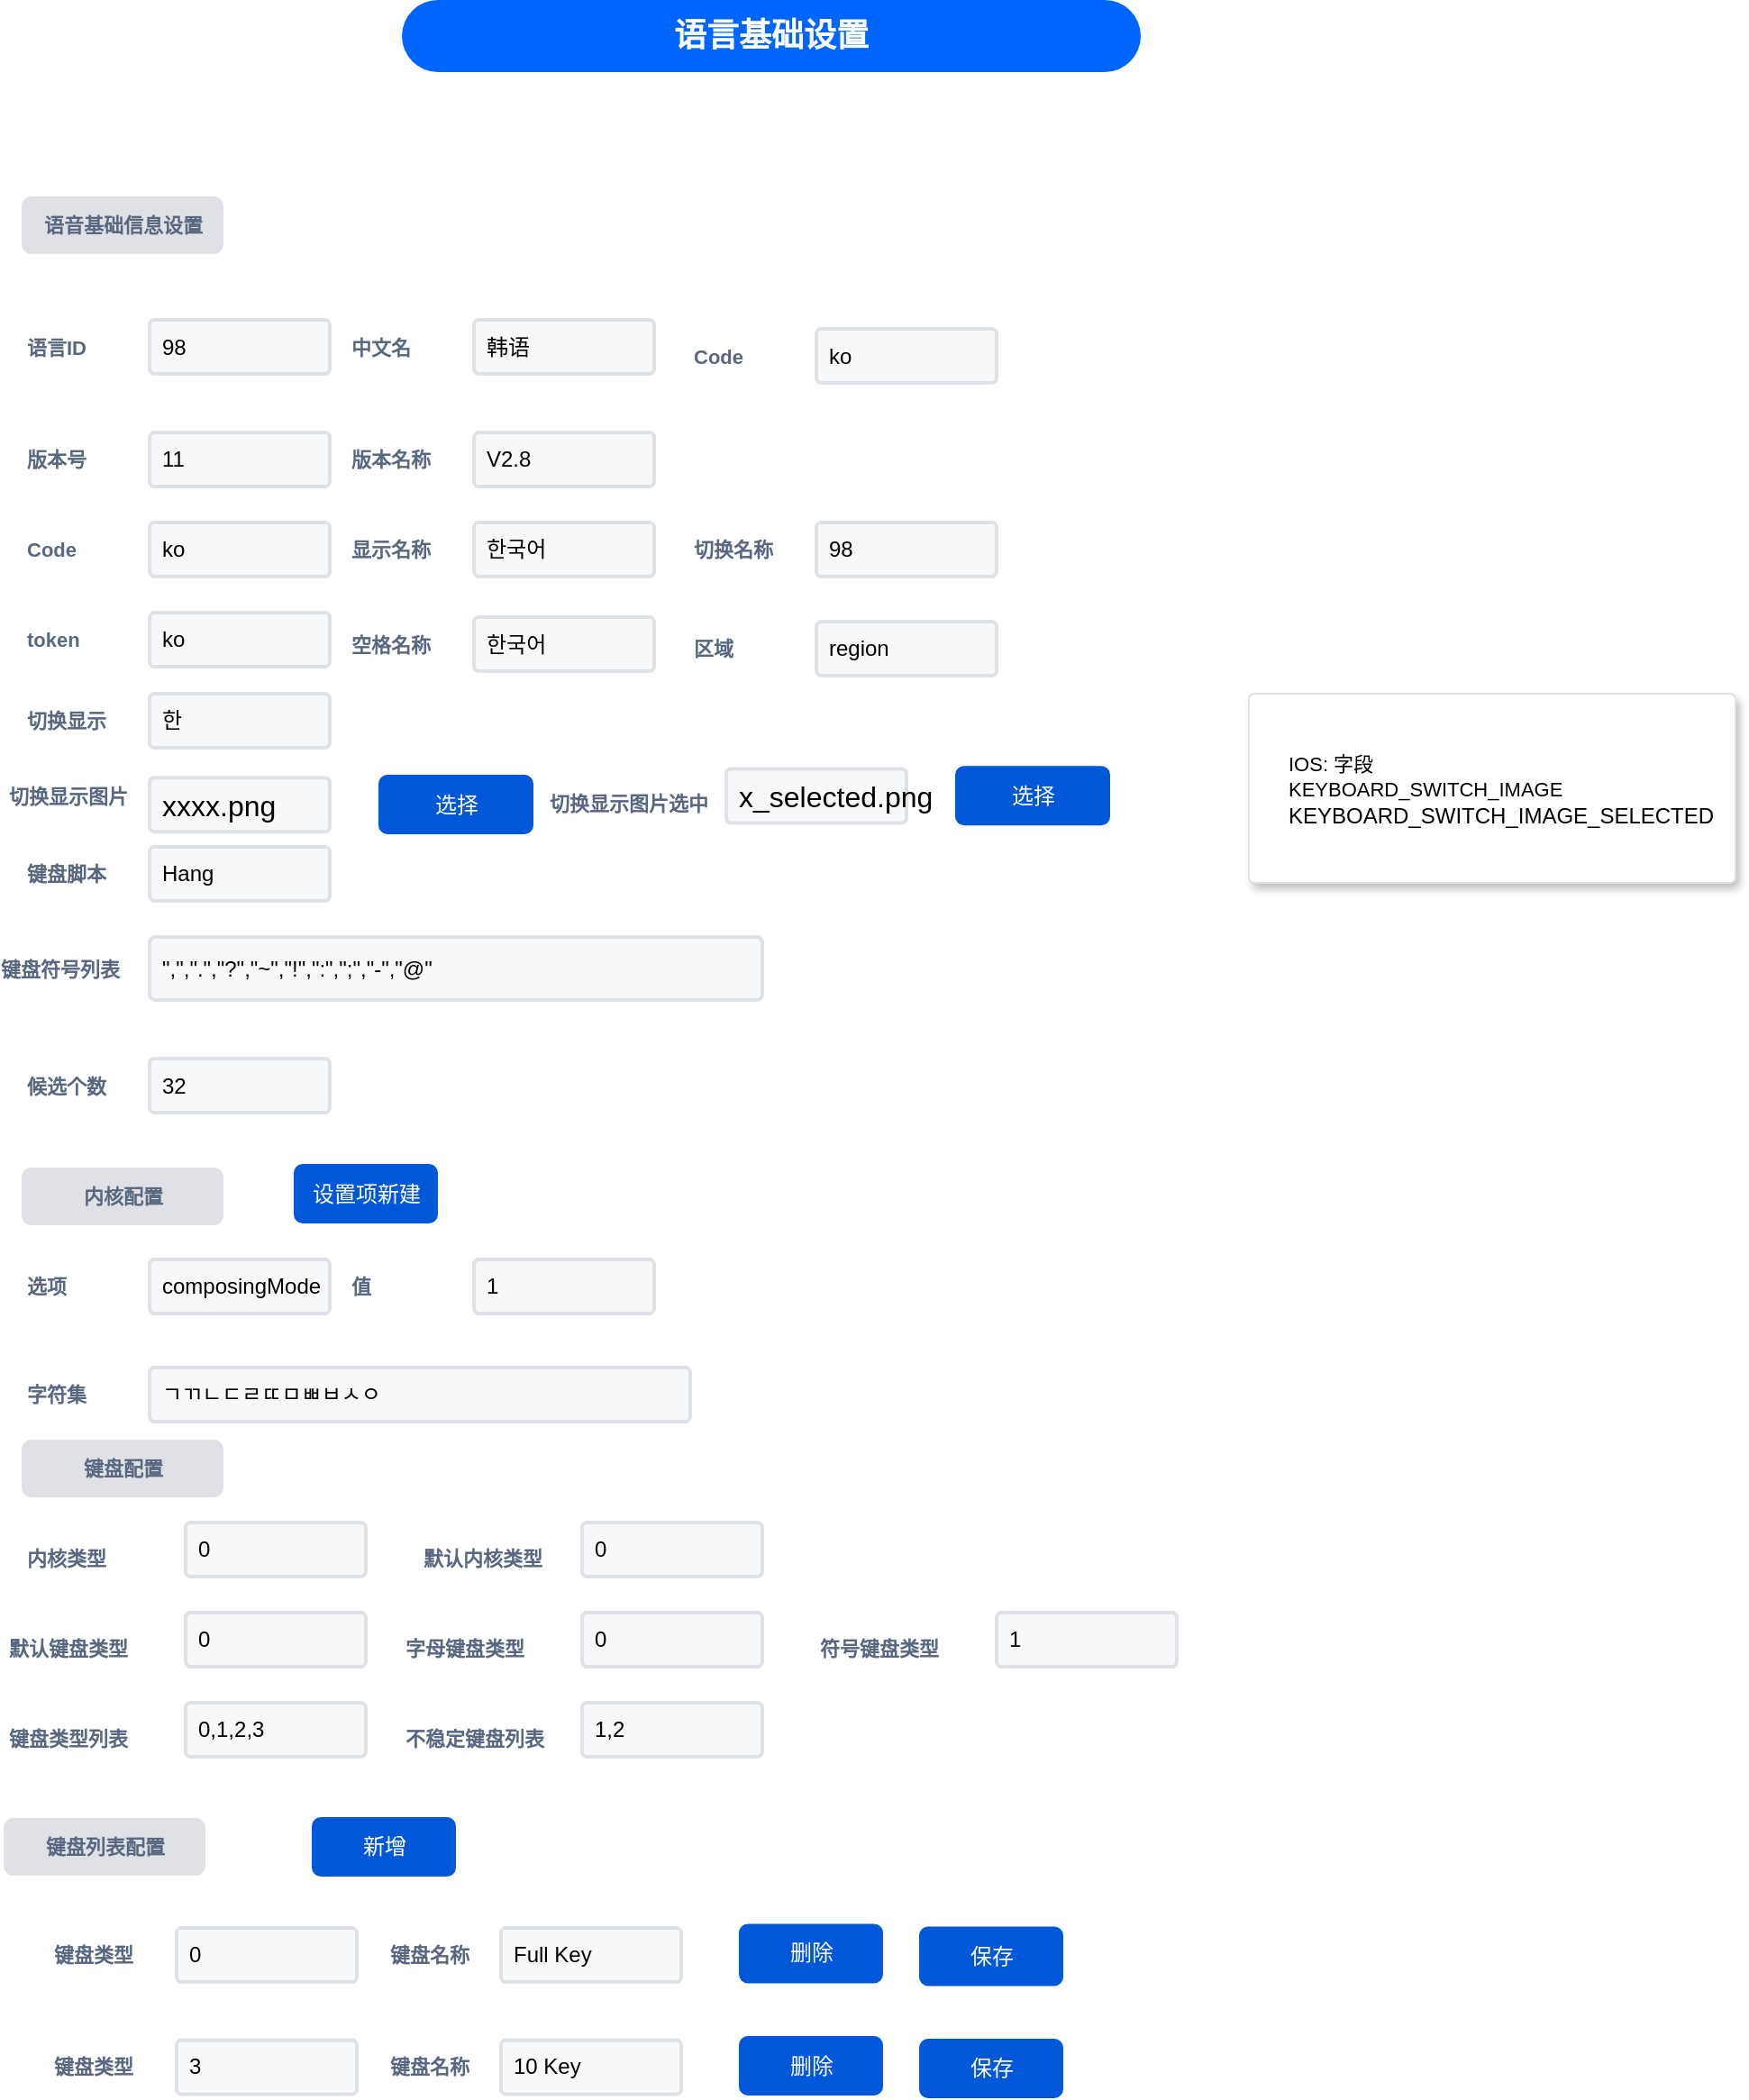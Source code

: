 <mxfile version="12.4.3" type="github" pages="1">
  <diagram id="9MN-6Ym-kLOUf6tvWToS" name="第 1 页">
    <mxGraphModel dx="1124" dy="572" grid="1" gridSize="10" guides="1" tooltips="1" connect="1" arrows="1" fold="1" page="1" pageScale="1" pageWidth="2339" pageHeight="3300" math="0" shadow="0">
      <root>
        <mxCell id="0"/>
        <mxCell id="1" parent="0"/>
        <mxCell id="dzB3Clg9ve9drLu7Sz4O-17" value="语言ID" style="fillColor=none;strokeColor=none;html=1;fontSize=11;fontStyle=0;align=left;fontColor=#596780;fontStyle=1;fontSize=11" parent="1" vertex="1">
          <mxGeometry x="50" y="202.5" width="60" height="20" as="geometry"/>
        </mxCell>
        <mxCell id="dzB3Clg9ve9drLu7Sz4O-18" value="98" style="rounded=1;arcSize=9;fillColor=#F7F8F9;align=left;spacingLeft=5;strokeColor=#DEE1E6;html=1;strokeWidth=2;fontSize=12" parent="1" vertex="1">
          <mxGeometry x="120" y="197.5" width="100" height="30" as="geometry"/>
        </mxCell>
        <mxCell id="dzB3Clg9ve9drLu7Sz4O-19" value="中文名" style="fillColor=none;strokeColor=none;html=1;fontSize=11;fontStyle=0;align=left;fontColor=#596780;fontStyle=1;fontSize=11" parent="1" vertex="1">
          <mxGeometry x="230" y="202.5" width="60" height="20" as="geometry"/>
        </mxCell>
        <mxCell id="dzB3Clg9ve9drLu7Sz4O-20" value="韩语" style="rounded=1;arcSize=9;fillColor=#F7F8F9;align=left;spacingLeft=5;strokeColor=#DEE1E6;html=1;strokeWidth=2;fontSize=12" parent="1" vertex="1">
          <mxGeometry x="300" y="197.5" width="100" height="30" as="geometry"/>
        </mxCell>
        <mxCell id="dzB3Clg9ve9drLu7Sz4O-21" value="区域" style="fillColor=none;strokeColor=none;html=1;fontSize=11;fontStyle=0;align=left;fontColor=#596780;fontStyle=1;fontSize=11" parent="1" vertex="1">
          <mxGeometry x="420" y="370" width="60" height="20" as="geometry"/>
        </mxCell>
        <mxCell id="dzB3Clg9ve9drLu7Sz4O-22" value="region" style="rounded=1;arcSize=9;fillColor=#F7F8F9;align=left;spacingLeft=5;strokeColor=#DEE1E6;html=1;strokeWidth=2;fontSize=12" parent="1" vertex="1">
          <mxGeometry x="490" y="365" width="100" height="30" as="geometry"/>
        </mxCell>
        <mxCell id="dzB3Clg9ve9drLu7Sz4O-23" value="版本号" style="fillColor=none;strokeColor=none;html=1;fontSize=11;fontStyle=0;align=left;fontColor=#596780;fontStyle=1;fontSize=11" parent="1" vertex="1">
          <mxGeometry x="50" y="265" width="60" height="20" as="geometry"/>
        </mxCell>
        <mxCell id="dzB3Clg9ve9drLu7Sz4O-24" value="11" style="rounded=1;arcSize=9;fillColor=#F7F8F9;align=left;spacingLeft=5;strokeColor=#DEE1E6;html=1;strokeWidth=2;fontSize=12" parent="1" vertex="1">
          <mxGeometry x="120" y="260" width="100" height="30" as="geometry"/>
        </mxCell>
        <mxCell id="dzB3Clg9ve9drLu7Sz4O-25" value="版本名称" style="fillColor=none;strokeColor=none;html=1;fontSize=11;fontStyle=0;align=left;fontColor=#596780;fontStyle=1;fontSize=11" parent="1" vertex="1">
          <mxGeometry x="230" y="265" width="60" height="20" as="geometry"/>
        </mxCell>
        <mxCell id="dzB3Clg9ve9drLu7Sz4O-26" value="V2.8" style="rounded=1;arcSize=9;fillColor=#F7F8F9;align=left;spacingLeft=5;strokeColor=#DEE1E6;html=1;strokeWidth=2;fontSize=12" parent="1" vertex="1">
          <mxGeometry x="300" y="260" width="100" height="30" as="geometry"/>
        </mxCell>
        <mxCell id="dzB3Clg9ve9drLu7Sz4O-27" value="选项" style="fillColor=none;strokeColor=none;html=1;fontSize=11;fontStyle=0;align=left;fontColor=#596780;fontStyle=1;fontSize=11" parent="1" vertex="1">
          <mxGeometry x="50" y="724" width="60" height="20" as="geometry"/>
        </mxCell>
        <mxCell id="dzB3Clg9ve9drLu7Sz4O-28" value="composingMode" style="rounded=1;arcSize=9;fillColor=#F7F8F9;align=left;spacingLeft=5;strokeColor=#DEE1E6;html=1;strokeWidth=2;fontSize=12" parent="1" vertex="1">
          <mxGeometry x="120" y="719" width="100" height="30" as="geometry"/>
        </mxCell>
        <mxCell id="dzB3Clg9ve9drLu7Sz4O-29" value="Code" style="fillColor=none;strokeColor=none;html=1;fontSize=11;fontStyle=0;align=left;fontColor=#596780;fontStyle=1;fontSize=11" parent="1" vertex="1">
          <mxGeometry x="50" y="315" width="60" height="20" as="geometry"/>
        </mxCell>
        <mxCell id="dzB3Clg9ve9drLu7Sz4O-30" value="ko" style="rounded=1;arcSize=9;fillColor=#F7F8F9;align=left;spacingLeft=5;strokeColor=#DEE1E6;html=1;strokeWidth=2;fontSize=12" parent="1" vertex="1">
          <mxGeometry x="120" y="310" width="100" height="30" as="geometry"/>
        </mxCell>
        <mxCell id="dzB3Clg9ve9drLu7Sz4O-31" value="显示名称" style="fillColor=none;strokeColor=none;html=1;fontSize=11;fontStyle=0;align=left;fontColor=#596780;fontStyle=1;fontSize=11" parent="1" vertex="1">
          <mxGeometry x="230" y="315" width="60" height="20" as="geometry"/>
        </mxCell>
        <mxCell id="dzB3Clg9ve9drLu7Sz4O-32" value="한국어" style="rounded=1;arcSize=9;fillColor=#F7F8F9;align=left;spacingLeft=5;strokeColor=#DEE1E6;html=1;strokeWidth=2;fontSize=12" parent="1" vertex="1">
          <mxGeometry x="300" y="310" width="100" height="30" as="geometry"/>
        </mxCell>
        <mxCell id="dzB3Clg9ve9drLu7Sz4O-33" value="切换名称" style="fillColor=none;strokeColor=none;html=1;fontSize=11;fontStyle=0;align=left;fontColor=#596780;fontStyle=1;fontSize=11" parent="1" vertex="1">
          <mxGeometry x="420" y="315" width="60" height="20" as="geometry"/>
        </mxCell>
        <mxCell id="dzB3Clg9ve9drLu7Sz4O-34" value="98" style="rounded=1;arcSize=9;fillColor=#F7F8F9;align=left;spacingLeft=5;strokeColor=#DEE1E6;html=1;strokeWidth=2;fontSize=12" parent="1" vertex="1">
          <mxGeometry x="490" y="310" width="100" height="30" as="geometry"/>
        </mxCell>
        <mxCell id="dzB3Clg9ve9drLu7Sz4O-35" value="token" style="fillColor=none;strokeColor=none;html=1;fontSize=11;fontStyle=0;align=left;fontColor=#596780;fontStyle=1;fontSize=11" parent="1" vertex="1">
          <mxGeometry x="50" y="365" width="60" height="20" as="geometry"/>
        </mxCell>
        <mxCell id="dzB3Clg9ve9drLu7Sz4O-36" value="ko" style="rounded=1;arcSize=9;fillColor=#F7F8F9;align=left;spacingLeft=5;strokeColor=#DEE1E6;html=1;strokeWidth=2;fontSize=12" parent="1" vertex="1">
          <mxGeometry x="120" y="360" width="100" height="30" as="geometry"/>
        </mxCell>
        <mxCell id="dzB3Clg9ve9drLu7Sz4O-37" value="候选个数" style="fillColor=none;strokeColor=none;html=1;fontSize=11;fontStyle=0;align=left;fontColor=#596780;fontStyle=1;fontSize=11" parent="1" vertex="1">
          <mxGeometry x="50" y="612.5" width="60" height="20" as="geometry"/>
        </mxCell>
        <mxCell id="dzB3Clg9ve9drLu7Sz4O-38" value="32" style="rounded=1;arcSize=9;fillColor=#F7F8F9;align=left;spacingLeft=5;strokeColor=#DEE1E6;html=1;strokeWidth=2;fontSize=12" parent="1" vertex="1">
          <mxGeometry x="120" y="607.5" width="100" height="30" as="geometry"/>
        </mxCell>
        <mxCell id="dzB3Clg9ve9drLu7Sz4O-39" value="字符集" style="fillColor=none;strokeColor=none;html=1;fontSize=11;fontStyle=0;align=left;fontColor=#596780;fontStyle=1;fontSize=11" parent="1" vertex="1">
          <mxGeometry x="50" y="784" width="60" height="20" as="geometry"/>
        </mxCell>
        <mxCell id="dzB3Clg9ve9drLu7Sz4O-40" value="ㄱㄲㄴㄷㄹㄸㅁㅃㅂㅅㅇ" style="rounded=1;arcSize=9;fillColor=#F7F8F9;align=left;spacingLeft=5;strokeColor=#DEE1E6;html=1;strokeWidth=2;fontSize=12" parent="1" vertex="1">
          <mxGeometry x="120" y="779" width="300" height="30" as="geometry"/>
        </mxCell>
        <mxCell id="dzB3Clg9ve9drLu7Sz4O-43" value="空格名称" style="fillColor=none;strokeColor=none;html=1;fontSize=11;fontStyle=0;align=left;fontColor=#596780;fontStyle=1;fontSize=11" parent="1" vertex="1">
          <mxGeometry x="230" y="367.5" width="60" height="20" as="geometry"/>
        </mxCell>
        <mxCell id="dzB3Clg9ve9drLu7Sz4O-44" value="한국어" style="rounded=1;arcSize=9;fillColor=#F7F8F9;align=left;spacingLeft=5;strokeColor=#DEE1E6;html=1;strokeWidth=2;fontSize=12" parent="1" vertex="1">
          <mxGeometry x="300" y="362.5" width="100" height="30" as="geometry"/>
        </mxCell>
        <mxCell id="dzB3Clg9ve9drLu7Sz4O-52" value="&lt;span style=&quot;color: rgb(89 , 103 , 128) ; font-size: 11px ; text-align: left&quot;&gt;语音基础信息设置&lt;/span&gt;" style="dashed=0;html=1;rounded=1;fillColor=#DFE1E6;strokeColor=#DFE1E6;fontSize=12;align=center;fontStyle=1;strokeWidth=2;fontColor=#42526E" parent="1" vertex="1">
          <mxGeometry x="50" y="130" width="110" height="30" as="geometry"/>
        </mxCell>
        <mxCell id="W4fFQJ_pMEOItKrzQJDj-1" value="语言基础设置" style="rounded=1;fillColor=#0065FF;strokeColor=none;html=1;fontColor=#ffffff;align=center;verticalAlign=middle;whiteSpace=wrap;fontSize=18;fontStyle=1;arcSize=50" parent="1" vertex="1">
          <mxGeometry x="260" y="20" width="410" height="40" as="geometry"/>
        </mxCell>
        <mxCell id="W4fFQJ_pMEOItKrzQJDj-2" value="Code" style="fillColor=none;strokeColor=none;html=1;fontSize=11;fontStyle=0;align=left;fontColor=#596780;fontStyle=1;fontSize=11" parent="1" vertex="1">
          <mxGeometry x="420" y="207.5" width="60" height="20" as="geometry"/>
        </mxCell>
        <mxCell id="W4fFQJ_pMEOItKrzQJDj-3" value="ko" style="rounded=1;arcSize=9;fillColor=#F7F8F9;align=left;spacingLeft=5;strokeColor=#DEE1E6;html=1;strokeWidth=2;fontSize=12" parent="1" vertex="1">
          <mxGeometry x="490" y="202.5" width="100" height="30" as="geometry"/>
        </mxCell>
        <mxCell id="W4fFQJ_pMEOItKrzQJDj-4" value="&lt;span style=&quot;color: rgb(89 , 103 , 128) ; font-size: 11px ; text-align: left&quot;&gt;内核配置&lt;/span&gt;" style="dashed=0;html=1;rounded=1;fillColor=#DFE1E6;strokeColor=#DFE1E6;fontSize=12;align=center;fontStyle=1;strokeWidth=2;fontColor=#42526E" parent="1" vertex="1">
          <mxGeometry x="50" y="669" width="110" height="30" as="geometry"/>
        </mxCell>
        <mxCell id="W4fFQJ_pMEOItKrzQJDj-5" value="设置项新建" style="rounded=1;fillColor=#0057D8;align=center;strokeColor=none;html=1;fontColor=#ffffff;fontSize=12" parent="1" vertex="1">
          <mxGeometry x="200" y="666" width="80" height="33" as="geometry"/>
        </mxCell>
        <mxCell id="W4fFQJ_pMEOItKrzQJDj-6" value="值" style="fillColor=none;strokeColor=none;html=1;fontSize=11;fontStyle=0;align=left;fontColor=#596780;fontStyle=1;fontSize=11" parent="1" vertex="1">
          <mxGeometry x="230" y="724" width="60" height="20" as="geometry"/>
        </mxCell>
        <mxCell id="W4fFQJ_pMEOItKrzQJDj-7" value="1" style="rounded=1;arcSize=9;fillColor=#F7F8F9;align=left;spacingLeft=5;strokeColor=#DEE1E6;html=1;strokeWidth=2;fontSize=12" parent="1" vertex="1">
          <mxGeometry x="300" y="719" width="100" height="30" as="geometry"/>
        </mxCell>
        <mxCell id="W4fFQJ_pMEOItKrzQJDj-8" value="删除" style="rounded=1;fillColor=#0057D8;align=center;strokeColor=none;html=1;fontColor=#ffffff;fontSize=12" parent="1" vertex="1">
          <mxGeometry x="447" y="1087.75" width="80" height="33" as="geometry"/>
        </mxCell>
        <mxCell id="W4fFQJ_pMEOItKrzQJDj-9" value="保存" style="rounded=1;fillColor=#0057D8;align=center;strokeColor=none;html=1;fontColor=#ffffff;fontSize=12" parent="1" vertex="1">
          <mxGeometry x="547" y="1089.25" width="80" height="33" as="geometry"/>
        </mxCell>
        <mxCell id="W4fFQJ_pMEOItKrzQJDj-10" value="切换显示" style="fillColor=none;strokeColor=none;html=1;fontSize=11;fontStyle=0;align=left;fontColor=#596780;fontStyle=1;fontSize=11" parent="1" vertex="1">
          <mxGeometry x="50" y="410" width="60" height="20" as="geometry"/>
        </mxCell>
        <mxCell id="W4fFQJ_pMEOItKrzQJDj-11" value="한" style="rounded=1;arcSize=9;fillColor=#F7F8F9;align=left;spacingLeft=5;strokeColor=#DEE1E6;html=1;strokeWidth=2;fontSize=12" parent="1" vertex="1">
          <mxGeometry x="120" y="405" width="100" height="30" as="geometry"/>
        </mxCell>
        <mxCell id="W4fFQJ_pMEOItKrzQJDj-12" value="键盘符号列表" style="fillColor=none;strokeColor=none;html=1;fontSize=11;fontStyle=0;align=center;fontColor=#596780;fontStyle=1;fontSize=11" parent="1" vertex="1">
          <mxGeometry x="40" y="547.5" width="60" height="20" as="geometry"/>
        </mxCell>
        <mxCell id="W4fFQJ_pMEOItKrzQJDj-13" value="&quot;,&quot;,&quot;.&quot;,&quot;?&quot;,&quot;~&quot;,&quot;!&quot;,&quot;:&quot;,&quot;;&quot;,&quot;-&quot;,&quot;@&quot;" style="rounded=1;arcSize=9;fillColor=#F7F8F9;align=left;spacingLeft=5;strokeColor=#DEE1E6;html=1;strokeWidth=2;fontSize=12" parent="1" vertex="1">
          <mxGeometry x="120" y="540" width="340" height="35" as="geometry"/>
        </mxCell>
        <mxCell id="qDUdfZj89LBZSTm4KEdZ-1" value="切换显示图片" style="fillColor=none;strokeColor=none;html=1;fontSize=11;fontStyle=0;align=left;fontColor=#596780;fontStyle=1;fontSize=11" vertex="1" parent="1">
          <mxGeometry x="40" y="451.6" width="60" height="20" as="geometry"/>
        </mxCell>
        <mxCell id="qDUdfZj89LBZSTm4KEdZ-2" value="&lt;span lang=&quot;EN-US&quot; style=&quot;font-size: 12.0pt&quot;&gt;xxxx.png&lt;/span&gt;" style="rounded=1;arcSize=9;fillColor=#F7F8F9;align=left;spacingLeft=5;strokeColor=#DEE1E6;html=1;strokeWidth=2;fontSize=12" vertex="1" parent="1">
          <mxGeometry x="120" y="451.6" width="100" height="30" as="geometry"/>
        </mxCell>
        <mxCell id="qDUdfZj89LBZSTm4KEdZ-3" value="选择" style="rounded=1;fillColor=#0057D8;align=center;strokeColor=none;html=1;fontColor=#ffffff;fontSize=12" vertex="1" parent="1">
          <mxGeometry x="247" y="450.0" width="86" height="33" as="geometry"/>
        </mxCell>
        <mxCell id="qDUdfZj89LBZSTm4KEdZ-4" value="&lt;font style=&quot;font-size: 11px&quot;&gt;IOS: 字段&lt;br&gt;&lt;span lang=&quot;EN-US&quot;&gt;KEYBOARD_SWITCH_IMAGE&lt;br&gt;&lt;/span&gt;&lt;/font&gt;KEYBOARD_SWITCH_IMAGE_SELECTED" style="rounded=1;arcSize=3;fillColor=#ffffff;strokeColor=#DFE1E5;strokeWidth=1;shadow=1;align=left;html=1;whiteSpace=wrap;spacingLeft=20;spacingRight=20;fontSize=12" vertex="1" parent="1">
          <mxGeometry x="730" y="405" width="270" height="105" as="geometry"/>
        </mxCell>
        <mxCell id="qDUdfZj89LBZSTm4KEdZ-6" value="键盘脚本" style="fillColor=none;strokeColor=none;html=1;fontSize=11;fontStyle=0;align=left;fontColor=#596780;fontStyle=1;fontSize=11" vertex="1" parent="1">
          <mxGeometry x="50" y="495" width="60" height="20" as="geometry"/>
        </mxCell>
        <mxCell id="qDUdfZj89LBZSTm4KEdZ-7" value="Hang" style="rounded=1;arcSize=9;fillColor=#F7F8F9;align=left;spacingLeft=5;strokeColor=#DEE1E6;html=1;strokeWidth=2;fontSize=12" vertex="1" parent="1">
          <mxGeometry x="120" y="490" width="100" height="30" as="geometry"/>
        </mxCell>
        <mxCell id="qDUdfZj89LBZSTm4KEdZ-8" value="&lt;span style=&quot;color: rgb(89 , 103 , 128) ; font-size: 11px ; text-align: left&quot;&gt;键盘配置&lt;/span&gt;" style="dashed=0;html=1;rounded=1;fillColor=#DFE1E6;strokeColor=#DFE1E6;fontSize=12;align=center;fontStyle=1;strokeWidth=2;fontColor=#42526E" vertex="1" parent="1">
          <mxGeometry x="50" y="820" width="110" height="30" as="geometry"/>
        </mxCell>
        <mxCell id="qDUdfZj89LBZSTm4KEdZ-9" value="内核类型" style="fillColor=none;strokeColor=none;html=1;fontSize=11;fontStyle=0;align=left;fontColor=#596780;fontStyle=1;fontSize=11" vertex="1" parent="1">
          <mxGeometry x="50" y="875" width="60" height="20" as="geometry"/>
        </mxCell>
        <mxCell id="qDUdfZj89LBZSTm4KEdZ-10" value="0" style="rounded=1;arcSize=9;fillColor=#F7F8F9;align=left;spacingLeft=5;strokeColor=#DEE1E6;html=1;strokeWidth=2;fontSize=12" vertex="1" parent="1">
          <mxGeometry x="140" y="865" width="100" height="30" as="geometry"/>
        </mxCell>
        <mxCell id="qDUdfZj89LBZSTm4KEdZ-11" value="默认键盘类型" style="fillColor=none;strokeColor=none;html=1;fontSize=11;fontStyle=0;align=left;fontColor=#596780;fontStyle=1;fontSize=11" vertex="1" parent="1">
          <mxGeometry x="40" y="925" width="60" height="20" as="geometry"/>
        </mxCell>
        <mxCell id="qDUdfZj89LBZSTm4KEdZ-12" value="0" style="rounded=1;arcSize=9;fillColor=#F7F8F9;align=left;spacingLeft=5;strokeColor=#DEE1E6;html=1;strokeWidth=2;fontSize=12" vertex="1" parent="1">
          <mxGeometry x="140" y="915" width="100" height="30" as="geometry"/>
        </mxCell>
        <mxCell id="qDUdfZj89LBZSTm4KEdZ-13" value="键盘类型列表" style="fillColor=none;strokeColor=none;html=1;fontSize=11;fontStyle=0;align=left;fontColor=#596780;fontStyle=1;fontSize=11" vertex="1" parent="1">
          <mxGeometry x="40" y="975" width="60" height="20" as="geometry"/>
        </mxCell>
        <mxCell id="qDUdfZj89LBZSTm4KEdZ-14" value="0,1,2,3" style="rounded=1;arcSize=9;fillColor=#F7F8F9;align=left;spacingLeft=5;strokeColor=#DEE1E6;html=1;strokeWidth=2;fontSize=12" vertex="1" parent="1">
          <mxGeometry x="140" y="965" width="100" height="30" as="geometry"/>
        </mxCell>
        <mxCell id="qDUdfZj89LBZSTm4KEdZ-15" value="不稳定键盘列表" style="fillColor=none;strokeColor=none;html=1;fontSize=11;fontStyle=0;align=left;fontColor=#596780;fontStyle=1;fontSize=11" vertex="1" parent="1">
          <mxGeometry x="260" y="975" width="60" height="20" as="geometry"/>
        </mxCell>
        <mxCell id="qDUdfZj89LBZSTm4KEdZ-16" value="1,2" style="rounded=1;arcSize=9;fillColor=#F7F8F9;align=left;spacingLeft=5;strokeColor=#DEE1E6;html=1;strokeWidth=2;fontSize=12" vertex="1" parent="1">
          <mxGeometry x="360" y="965" width="100" height="30" as="geometry"/>
        </mxCell>
        <mxCell id="qDUdfZj89LBZSTm4KEdZ-17" value="字母键盘类型" style="fillColor=none;strokeColor=none;html=1;fontSize=11;fontStyle=0;align=left;fontColor=#596780;fontStyle=1;fontSize=11" vertex="1" parent="1">
          <mxGeometry x="260" y="925" width="60" height="20" as="geometry"/>
        </mxCell>
        <mxCell id="qDUdfZj89LBZSTm4KEdZ-18" value="0" style="rounded=1;arcSize=9;fillColor=#F7F8F9;align=left;spacingLeft=5;strokeColor=#DEE1E6;html=1;strokeWidth=2;fontSize=12" vertex="1" parent="1">
          <mxGeometry x="360" y="915" width="100" height="30" as="geometry"/>
        </mxCell>
        <mxCell id="qDUdfZj89LBZSTm4KEdZ-19" value="符号键盘类型" style="fillColor=none;strokeColor=none;html=1;fontSize=11;fontStyle=0;align=left;fontColor=#596780;fontStyle=1;fontSize=11" vertex="1" parent="1">
          <mxGeometry x="490" y="925" width="60" height="20" as="geometry"/>
        </mxCell>
        <mxCell id="qDUdfZj89LBZSTm4KEdZ-20" value="1" style="rounded=1;arcSize=9;fillColor=#F7F8F9;align=left;spacingLeft=5;strokeColor=#DEE1E6;html=1;strokeWidth=2;fontSize=12" vertex="1" parent="1">
          <mxGeometry x="590" y="915" width="100" height="30" as="geometry"/>
        </mxCell>
        <mxCell id="qDUdfZj89LBZSTm4KEdZ-21" value="&lt;span style=&quot;color: rgb(89 , 103 , 128) ; font-size: 11px ; text-align: left&quot;&gt;键盘列表配置&lt;/span&gt;" style="dashed=0;html=1;rounded=1;fillColor=#DFE1E6;strokeColor=#DFE1E6;fontSize=12;align=center;fontStyle=1;strokeWidth=2;fontColor=#42526E" vertex="1" parent="1">
          <mxGeometry x="40" y="1030" width="110" height="30" as="geometry"/>
        </mxCell>
        <mxCell id="qDUdfZj89LBZSTm4KEdZ-22" value="新增" style="rounded=1;fillColor=#0057D8;align=center;strokeColor=none;html=1;fontColor=#ffffff;fontSize=12" vertex="1" parent="1">
          <mxGeometry x="210" y="1028.5" width="80" height="33" as="geometry"/>
        </mxCell>
        <mxCell id="qDUdfZj89LBZSTm4KEdZ-23" value="键盘类型" style="fillColor=none;strokeColor=none;html=1;fontSize=11;fontStyle=0;align=left;fontColor=#596780;fontStyle=1;fontSize=11" vertex="1" parent="1">
          <mxGeometry x="65" y="1095" width="60" height="20" as="geometry"/>
        </mxCell>
        <mxCell id="qDUdfZj89LBZSTm4KEdZ-24" value="0" style="rounded=1;arcSize=9;fillColor=#F7F8F9;align=left;spacingLeft=5;strokeColor=#DEE1E6;html=1;strokeWidth=2;fontSize=12" vertex="1" parent="1">
          <mxGeometry x="135" y="1090" width="100" height="30" as="geometry"/>
        </mxCell>
        <mxCell id="qDUdfZj89LBZSTm4KEdZ-25" value="键盘名称" style="fillColor=none;strokeColor=none;html=1;fontSize=11;fontStyle=0;align=center;fontColor=#596780;fontStyle=1;fontSize=11" vertex="1" parent="1">
          <mxGeometry x="245" y="1095" width="60" height="20" as="geometry"/>
        </mxCell>
        <mxCell id="qDUdfZj89LBZSTm4KEdZ-26" value="Full Key" style="rounded=1;arcSize=9;fillColor=#F7F8F9;align=left;spacingLeft=5;strokeColor=#DEE1E6;html=1;strokeWidth=2;fontSize=12" vertex="1" parent="1">
          <mxGeometry x="315" y="1090" width="100" height="30" as="geometry"/>
        </mxCell>
        <mxCell id="qDUdfZj89LBZSTm4KEdZ-27" value="删除" style="rounded=1;fillColor=#0057D8;align=center;strokeColor=none;html=1;fontColor=#ffffff;fontSize=12" vertex="1" parent="1">
          <mxGeometry x="447" y="1150" width="80" height="33" as="geometry"/>
        </mxCell>
        <mxCell id="qDUdfZj89LBZSTm4KEdZ-28" value="保存" style="rounded=1;fillColor=#0057D8;align=center;strokeColor=none;html=1;fontColor=#ffffff;fontSize=12" vertex="1" parent="1">
          <mxGeometry x="547" y="1151.5" width="80" height="33" as="geometry"/>
        </mxCell>
        <mxCell id="qDUdfZj89LBZSTm4KEdZ-29" value="键盘类型" style="fillColor=none;strokeColor=none;html=1;fontSize=11;fontStyle=0;align=left;fontColor=#596780;fontStyle=1;fontSize=11" vertex="1" parent="1">
          <mxGeometry x="65" y="1157.25" width="60" height="20" as="geometry"/>
        </mxCell>
        <mxCell id="qDUdfZj89LBZSTm4KEdZ-30" value="3" style="rounded=1;arcSize=9;fillColor=#F7F8F9;align=left;spacingLeft=5;strokeColor=#DEE1E6;html=1;strokeWidth=2;fontSize=12" vertex="1" parent="1">
          <mxGeometry x="135" y="1152.25" width="100" height="30" as="geometry"/>
        </mxCell>
        <mxCell id="qDUdfZj89LBZSTm4KEdZ-31" value="键盘名称" style="fillColor=none;strokeColor=none;html=1;fontSize=11;fontStyle=0;align=center;fontColor=#596780;fontStyle=1;fontSize=11" vertex="1" parent="1">
          <mxGeometry x="245" y="1157.25" width="60" height="20" as="geometry"/>
        </mxCell>
        <mxCell id="qDUdfZj89LBZSTm4KEdZ-32" value="10 Key" style="rounded=1;arcSize=9;fillColor=#F7F8F9;align=left;spacingLeft=5;strokeColor=#DEE1E6;html=1;strokeWidth=2;fontSize=12" vertex="1" parent="1">
          <mxGeometry x="315" y="1152.25" width="100" height="30" as="geometry"/>
        </mxCell>
        <mxCell id="qDUdfZj89LBZSTm4KEdZ-33" value="默认内核类型" style="fillColor=none;strokeColor=none;html=1;fontSize=11;fontStyle=0;align=left;fontColor=#596780;fontStyle=1;fontSize=11" vertex="1" parent="1">
          <mxGeometry x="270" y="875" width="60" height="20" as="geometry"/>
        </mxCell>
        <mxCell id="qDUdfZj89LBZSTm4KEdZ-34" value="0" style="rounded=1;arcSize=9;fillColor=#F7F8F9;align=left;spacingLeft=5;strokeColor=#DEE1E6;html=1;strokeWidth=2;fontSize=12" vertex="1" parent="1">
          <mxGeometry x="360" y="865" width="100" height="30" as="geometry"/>
        </mxCell>
        <mxCell id="qDUdfZj89LBZSTm4KEdZ-35" value="&lt;span lang=&quot;EN-US&quot; style=&quot;font-size: 12.0pt&quot;&gt;x_selected.png&lt;/span&gt;" style="rounded=1;arcSize=9;fillColor=#F7F8F9;align=left;spacingLeft=5;strokeColor=#DEE1E6;html=1;strokeWidth=2;fontSize=12" vertex="1" parent="1">
          <mxGeometry x="440" y="446.7" width="100" height="30" as="geometry"/>
        </mxCell>
        <mxCell id="qDUdfZj89LBZSTm4KEdZ-36" value="选择" style="rounded=1;fillColor=#0057D8;align=center;strokeColor=none;html=1;fontColor=#ffffff;fontSize=12" vertex="1" parent="1">
          <mxGeometry x="567" y="445.1" width="86" height="33" as="geometry"/>
        </mxCell>
        <mxCell id="qDUdfZj89LBZSTm4KEdZ-37" value="切换显示图片选中" style="fillColor=none;strokeColor=none;html=1;fontSize=11;fontStyle=0;align=left;fontColor=#596780;fontStyle=1;fontSize=11" vertex="1" parent="1">
          <mxGeometry x="340" y="455.5" width="60" height="20" as="geometry"/>
        </mxCell>
      </root>
    </mxGraphModel>
  </diagram>
</mxfile>
